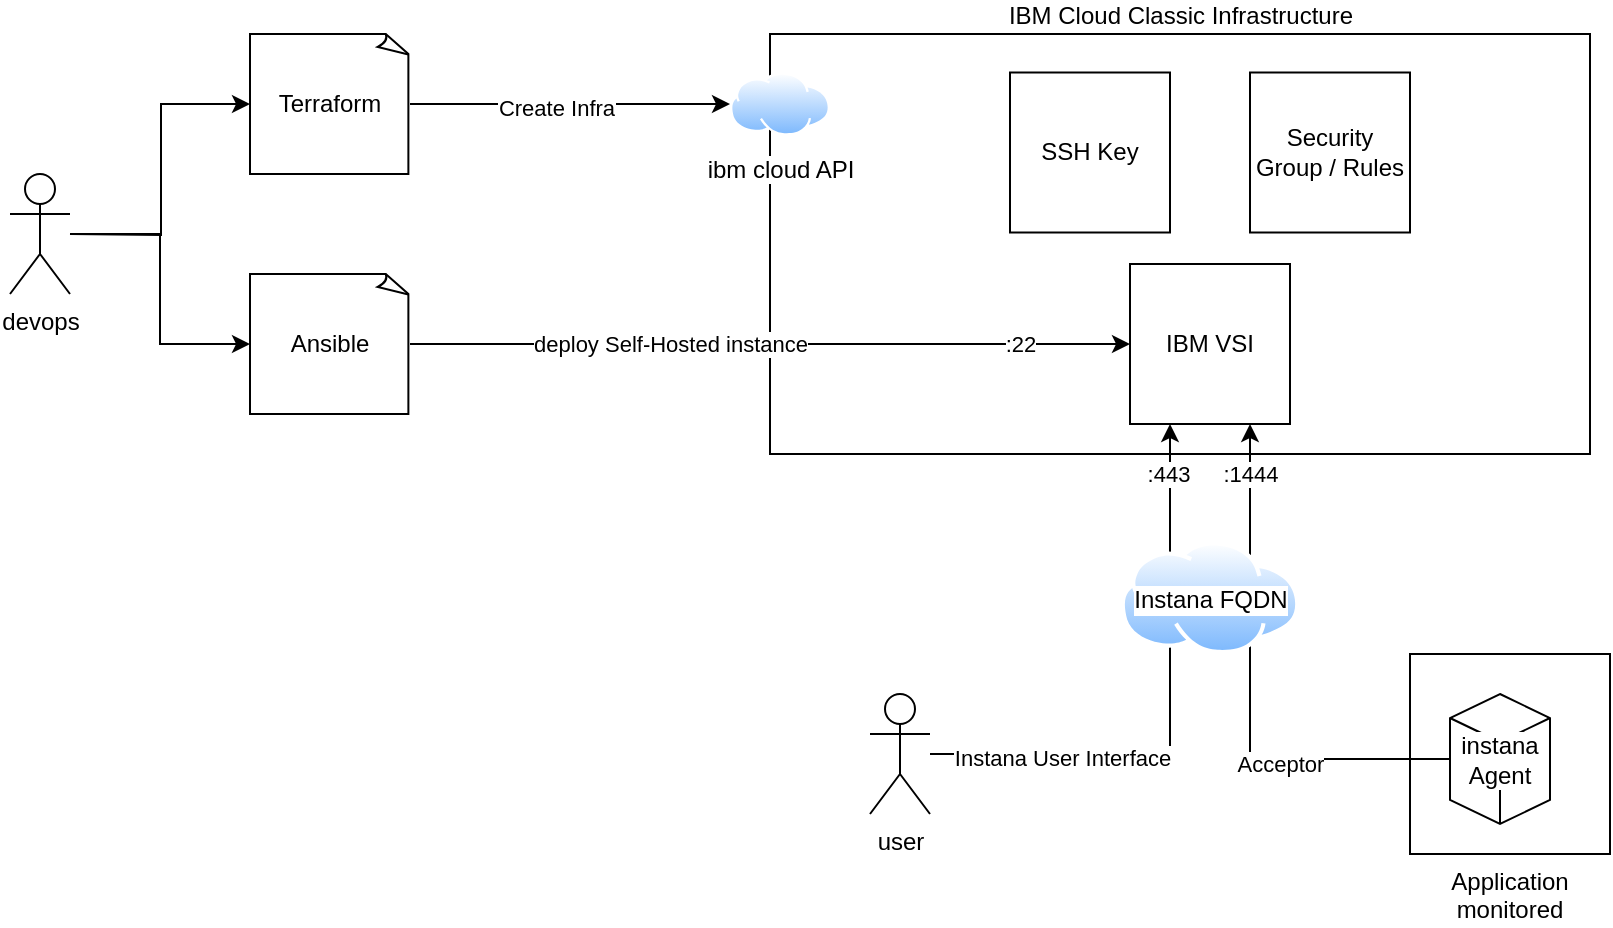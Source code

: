 <mxfile version="15.6.5" type="device"><diagram id="i9daOo3WcxYXk8s8ewb8" name="Page-1"><mxGraphModel dx="946" dy="612" grid="1" gridSize="10" guides="1" tooltips="1" connect="1" arrows="1" fold="1" page="1" pageScale="1" pageWidth="827" pageHeight="1169" math="0" shadow="0"><root><mxCell id="0"/><mxCell id="1" parent="0"/><mxCell id="ttBmoxjvDXQW4StYq8BV-32" value="Application monitored" style="whiteSpace=wrap;html=1;aspect=fixed;labelBackgroundColor=default;fontColor=default;strokeColor=default;fillColor=default;labelPosition=center;verticalLabelPosition=bottom;align=center;verticalAlign=top;" vertex="1" parent="1"><mxGeometry x="780" y="470" width="100" height="100" as="geometry"/></mxCell><mxCell id="ttBmoxjvDXQW4StYq8BV-4" value="IBM Cloud Classic Infrastructure" style="verticalLabelPosition=top;verticalAlign=bottom;html=1;shape=mxgraph.basic.rect;fillColor2=none;strokeWidth=1;size=20;indent=5;fontColor=default;fillColor=default;strokeColor=default;labelPosition=center;align=center;" vertex="1" parent="1"><mxGeometry x="460" y="160" width="410" height="210" as="geometry"/></mxCell><mxCell id="ttBmoxjvDXQW4StYq8BV-7" style="edgeStyle=orthogonalEdgeStyle;rounded=0;orthogonalLoop=1;jettySize=auto;html=1;entryX=0;entryY=0.5;entryDx=0;entryDy=0;entryPerimeter=0;fontColor=default;strokeColor=default;labelBackgroundColor=default;" edge="1" parent="1" target="ttBmoxjvDXQW4StYq8BV-2"><mxGeometry relative="1" as="geometry"><mxPoint x="110" y="260" as="sourcePoint"/></mxGeometry></mxCell><mxCell id="ttBmoxjvDXQW4StYq8BV-8" style="edgeStyle=orthogonalEdgeStyle;rounded=0;orthogonalLoop=1;jettySize=auto;html=1;entryX=0;entryY=0.5;entryDx=0;entryDy=0;entryPerimeter=0;labelBackgroundColor=default;fontColor=default;strokeColor=default;" edge="1" parent="1" source="ttBmoxjvDXQW4StYq8BV-1" target="ttBmoxjvDXQW4StYq8BV-3"><mxGeometry relative="1" as="geometry"/></mxCell><mxCell id="ttBmoxjvDXQW4StYq8BV-1" value="devops" style="shape=umlActor;verticalLabelPosition=bottom;verticalAlign=top;html=1;outlineConnect=0;fillColor=default;strokeColor=default;fontColor=default;" vertex="1" parent="1"><mxGeometry x="80" y="230" width="30" height="60" as="geometry"/></mxCell><mxCell id="ttBmoxjvDXQW4StYq8BV-6" style="edgeStyle=orthogonalEdgeStyle;rounded=0;orthogonalLoop=1;jettySize=auto;html=1;entryX=0;entryY=0.5;entryDx=0;entryDy=0;fontColor=default;strokeColor=default;labelBackgroundColor=default;" edge="1" parent="1" source="ttBmoxjvDXQW4StYq8BV-2" target="ttBmoxjvDXQW4StYq8BV-5"><mxGeometry relative="1" as="geometry"/></mxCell><mxCell id="ttBmoxjvDXQW4StYq8BV-21" value="Create Infra" style="edgeLabel;html=1;align=center;verticalAlign=middle;resizable=0;points=[];fontColor=default;" vertex="1" connectable="0" parent="ttBmoxjvDXQW4StYq8BV-6"><mxGeometry x="-0.093" y="-2" relative="1" as="geometry"><mxPoint as="offset"/></mxGeometry></mxCell><mxCell id="ttBmoxjvDXQW4StYq8BV-2" value="Terraform" style="whiteSpace=wrap;html=1;shape=mxgraph.basic.document;fontColor=default;strokeColor=default;fillColor=default;" vertex="1" parent="1"><mxGeometry x="200" y="160" width="80" height="70" as="geometry"/></mxCell><mxCell id="ttBmoxjvDXQW4StYq8BV-25" style="edgeStyle=orthogonalEdgeStyle;rounded=0;orthogonalLoop=1;jettySize=auto;html=1;labelBackgroundColor=default;fontColor=default;strokeColor=default;" edge="1" parent="1" source="ttBmoxjvDXQW4StYq8BV-3" target="ttBmoxjvDXQW4StYq8BV-9"><mxGeometry relative="1" as="geometry"/></mxCell><mxCell id="ttBmoxjvDXQW4StYq8BV-26" value="deploy Self-Hosted instance" style="edgeLabel;html=1;align=center;verticalAlign=middle;resizable=0;points=[];fontColor=default;labelBackgroundColor=default;" vertex="1" connectable="0" parent="ttBmoxjvDXQW4StYq8BV-25"><mxGeometry x="-0.508" y="1" relative="1" as="geometry"><mxPoint x="41" y="1" as="offset"/></mxGeometry></mxCell><mxCell id="ttBmoxjvDXQW4StYq8BV-27" value=":22" style="edgeLabel;html=1;align=center;verticalAlign=middle;resizable=0;points=[];fontColor=default;labelBackgroundColor=default;" vertex="1" connectable="0" parent="ttBmoxjvDXQW4StYq8BV-25"><mxGeometry x="0.583" relative="1" as="geometry"><mxPoint x="20" as="offset"/></mxGeometry></mxCell><mxCell id="ttBmoxjvDXQW4StYq8BV-3" value="Ansible" style="whiteSpace=wrap;html=1;shape=mxgraph.basic.document;fontColor=default;strokeColor=default;fillColor=default;" vertex="1" parent="1"><mxGeometry x="200" y="280" width="80" height="70" as="geometry"/></mxCell><mxCell id="ttBmoxjvDXQW4StYq8BV-5" value="ibm cloud API" style="aspect=fixed;perimeter=ellipsePerimeter;html=1;align=center;shadow=0;dashed=0;spacingTop=3;image;image=img/lib/active_directory/internet_cloud.svg;fontColor=default;strokeColor=default;fillColor=default;" vertex="1" parent="1"><mxGeometry x="440" y="179.25" width="50" height="31.5" as="geometry"/></mxCell><mxCell id="ttBmoxjvDXQW4StYq8BV-9" value="IBM VSI" style="whiteSpace=wrap;html=1;aspect=fixed;fontColor=default;strokeColor=default;fillColor=default;" vertex="1" parent="1"><mxGeometry x="640" y="275" width="80" height="80" as="geometry"/></mxCell><mxCell id="ttBmoxjvDXQW4StYq8BV-22" value="SSH Key" style="whiteSpace=wrap;html=1;aspect=fixed;fontColor=default;strokeColor=default;fillColor=default;" vertex="1" parent="1"><mxGeometry x="580" y="179.25" width="80" height="80" as="geometry"/></mxCell><mxCell id="ttBmoxjvDXQW4StYq8BV-23" value="Security Group / Rules" style="whiteSpace=wrap;html=1;aspect=fixed;fontColor=default;strokeColor=default;fillColor=default;" vertex="1" parent="1"><mxGeometry x="700" y="179.25" width="80" height="80" as="geometry"/></mxCell><mxCell id="ttBmoxjvDXQW4StYq8BV-31" style="edgeStyle=orthogonalEdgeStyle;rounded=0;orthogonalLoop=1;jettySize=auto;html=1;entryX=0.25;entryY=1;entryDx=0;entryDy=0;labelBackgroundColor=default;fontColor=default;strokeColor=default;" edge="1" parent="1" source="ttBmoxjvDXQW4StYq8BV-28" target="ttBmoxjvDXQW4StYq8BV-9"><mxGeometry relative="1" as="geometry"><Array as="points"><mxPoint x="660" y="520"/></Array></mxGeometry></mxCell><mxCell id="ttBmoxjvDXQW4StYq8BV-33" value="Instana User Interface" style="edgeLabel;html=1;align=center;verticalAlign=middle;resizable=0;points=[];fontColor=default;" vertex="1" connectable="0" parent="ttBmoxjvDXQW4StYq8BV-31"><mxGeometry x="-0.541" y="-2" relative="1" as="geometry"><mxPoint as="offset"/></mxGeometry></mxCell><mxCell id="ttBmoxjvDXQW4StYq8BV-34" value=":443" style="edgeLabel;html=1;align=center;verticalAlign=middle;resizable=0;points=[];fontColor=default;" vertex="1" connectable="0" parent="ttBmoxjvDXQW4StYq8BV-31"><mxGeometry x="0.823" y="1" relative="1" as="geometry"><mxPoint as="offset"/></mxGeometry></mxCell><mxCell id="ttBmoxjvDXQW4StYq8BV-28" value="user" style="shape=umlActor;verticalLabelPosition=bottom;verticalAlign=top;html=1;outlineConnect=0;fillColor=default;strokeColor=default;fontColor=default;" vertex="1" parent="1"><mxGeometry x="510" y="490" width="30" height="60" as="geometry"/></mxCell><mxCell id="ttBmoxjvDXQW4StYq8BV-35" style="edgeStyle=orthogonalEdgeStyle;rounded=0;orthogonalLoop=1;jettySize=auto;html=1;entryX=0.75;entryY=1;entryDx=0;entryDy=0;labelBackgroundColor=default;fontColor=default;strokeColor=default;" edge="1" parent="1" source="ttBmoxjvDXQW4StYq8BV-30" target="ttBmoxjvDXQW4StYq8BV-9"><mxGeometry relative="1" as="geometry"/></mxCell><mxCell id="ttBmoxjvDXQW4StYq8BV-36" value=":1444" style="edgeLabel;html=1;align=center;verticalAlign=middle;resizable=0;points=[];fontColor=default;labelBackgroundColor=default;" vertex="1" connectable="0" parent="ttBmoxjvDXQW4StYq8BV-35"><mxGeometry x="0.798" y="-1" relative="1" as="geometry"><mxPoint x="-1" y="-2" as="offset"/></mxGeometry></mxCell><mxCell id="ttBmoxjvDXQW4StYq8BV-37" value="Acceptor" style="edgeLabel;html=1;align=center;verticalAlign=middle;resizable=0;points=[];fontColor=default;" vertex="1" connectable="0" parent="ttBmoxjvDXQW4StYq8BV-35"><mxGeometry x="-0.364" y="2" relative="1" as="geometry"><mxPoint as="offset"/></mxGeometry></mxCell><mxCell id="ttBmoxjvDXQW4StYq8BV-30" value="instana Agent" style="html=1;whiteSpace=wrap;shape=isoCube2;backgroundOutline=1;isoAngle=15;labelBackgroundColor=default;fontColor=default;strokeColor=default;fillColor=default;" vertex="1" parent="1"><mxGeometry x="800" y="490" width="50" height="65" as="geometry"/></mxCell><mxCell id="ttBmoxjvDXQW4StYq8BV-38" value="Instana FQDN" style="aspect=fixed;perimeter=ellipsePerimeter;html=1;align=center;shadow=0;dashed=0;spacingTop=3;image;image=img/lib/active_directory/internet_cloud.svg;fontColor=default;strokeColor=default;fillColor=default;labelPosition=center;verticalLabelPosition=middle;verticalAlign=middle;" vertex="1" parent="1"><mxGeometry x="635.32" y="413.7" width="89.37" height="56.3" as="geometry"/></mxCell></root></mxGraphModel></diagram></mxfile>